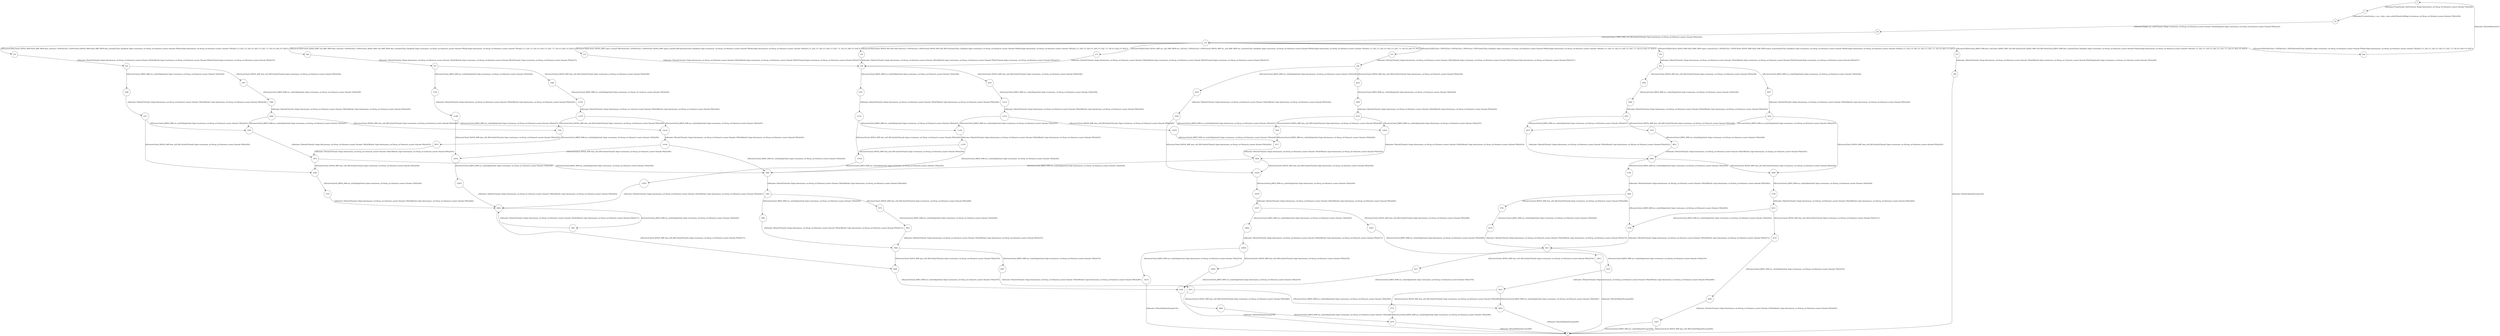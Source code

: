 digraph G {
  0 [shape=circle, ];
  7 [shape=circle, ];
  8 [shape=circle, ];
  18 [shape=circle, ];
  68 [shape=circle, ];
  150 [shape=circle, ];
  268 [shape=circle, ];
  269 [shape=circle, ];
  270 [shape=circle, ];
  272 [shape=circle, ];
  273 [shape=circle, ];
  275 [shape=circle, ];
  276 [shape=circle, ];
  278 [shape=circle, ];
  279 [shape=circle, ];
  507 [shape=circle, ];
  520 [shape=circle, ];
  534 [shape=circle, ];
  548 [shape=circle, ];
  561 [shape=circle, ];
  588 [shape=circle, ];
  1837 [shape=circle, ];
  1846 [shape=circle, ];
  1985 [shape=circle, ];
  2010 [shape=circle, ];
  2023 [shape=circle, ];
  2024 [shape=circle, ];
  2046 [shape=circle, ];
  2047 [shape=circle, ];
  2317 [shape=circle, ];
  2348 [shape=circle, ];
  2424 [shape=circle, ];
  2540 [shape=circle, ];
  2550 [shape=circle, ];
  2669 [shape=circle, ];
  2670 [shape=circle, ];
  2874 [shape=circle, ];
  2940 [shape=circle, ];
  3065 [shape=circle, ];
  3190 [shape=circle, ];
  3383 [shape=circle, ];
  3484 [shape=circle, ];
  3572 [shape=circle, ];
  3582 [shape=circle, ];
  3701 [shape=circle, ];
  3708 [shape=circle, ];
  3906 [shape=circle, ];
  4014 [shape=circle, ];
  4088 [shape=circle, ];
  4097 [shape=circle, ];
  4217 [shape=circle, ];
  4222 [shape=circle, ];
  4415 [shape=circle, ];
  4516 [shape=circle, ];
  4604 [shape=circle, ];
  4609 [shape=circle, ];
  4733 [shape=circle, ];
  5193 [shape=circle, ];
  5194 [shape=circle, ];
  5204 [shape=circle, ];
  5480 [shape=circle, ];
  5499 [shape=circle, ];
  5733 [shape=circle, ];
  5758 [shape=circle, ];
  5991 [shape=circle, ];
  6016 [shape=circle, ];
  6185 [shape=circle, ];
  6379 [shape=circle, ];
  6557 [shape=circle, ];
  6646 [shape=circle, ];
  6735 [shape=circle, ];
  6824 [shape=circle, ];
  6913 [shape=circle, ];
  7555 [shape=circle, ];
  7700 [shape=circle, ];
  7845 [shape=circle, ];
  7991 [shape=circle, ];
  8135 [shape=circle, ];
  8831 [shape=circle, ];
  8974 [shape=circle, ];
  9117 [shape=circle, ];
  9394 [shape=circle, ];
  9824 [shape=circle, ];
  10224 [shape=circle, ];
  10378 [shape=circle, ];
  10527 [shape=circle, ];
  10657 [shape=circle, ];
  10662 [shape=circle, ];
  10811 [shape=circle, ];
  10858 [shape=circle, ];
  11191 [shape=circle, ];
  11192 [shape=circle, ];
  11193 [shape=circle, ];
  11212 [shape=circle, ];
  11239 [shape=circle, ];
  11366 [shape=circle, ];
  11372 [shape=circle, ];
  11578 [shape=circle, ];
  11934 [shape=circle, ];
  11935 [shape=circle, ];
  12010 [shape=circle, ];
  12052 [shape=circle, ];
  12053 [shape=circle, ];
  13227 [shape=circle, ];
  13870 [shape=circle, ];
  14139 [shape=circle, ];
  14140 [shape=circle, ];
  14203 [shape=circle, ];
  14212 [shape=circle, ];
  
  
  0 -> 7 [label="((IAttacker(CTimerEnable 3))(((OTime((k 16)(gie false)(umem_val 0)(reg_val 0)(timerA_counter 0)(mode UM))))()8))",
          ];
  7 -> 18 [label="((IAttacker(CCreateEncl(enc_s enc_e data_s data_e)))(((OTime((k 648)(gie true)(umem_val 0)(reg_val 0)(timerA_counter 0)(mode UM))))()18))",
           ];
  18 -> 68 [label="((IAttacker(CJmpIn enc_s))(((OTime((k 18)(gie true)(umem_val 0)(reg_val 0)(timerA_counter 0)(mode UM)))(OJmpIn((k 3)(gie true)(umem_val 0)(reg_val 0)(timerA_counter 2)(mode PM))))()23))",
            ];
  68 -> 150 [label="((IEnclave(CInst(I_CMP(S_IMM 1)(D_R(R 4)))))(((OTime((k 1)(gie true)(umem_val 0)(reg_val 0)(timerA_counter 3)(mode PM))))()24))",
             ];
  150 -> 268 [label="((IEnclave(CIfZ((CRst(CInst I_NOP))((CInst I_NOP)CRst))))(((OTime_Handle((k 3)(gie true)(umem_val 0)(reg_val 0)(timerA_counter 0)(mode PM))((k 8)(gie false)(umem_val 0)(reg_val 0)(timerA_counter 2)(mode UM))))((S_2 E_2)(S_3 E_3)(S_4 E_4)(S_5 E_5)(S_7 E_7)(S_8 E_8)(S_9 E_9))27))",
              ];
  150 -> 269 [label="((IEnclave(CIfZ(((CInst(I_ADD(S_IMM 1)(D_AMP_MEM data_s)))(CInst I_NOP))((CInst I_NOP)(CInst(I_ADD(S_IMM 1)(D_AMP_MEM data_s)))))))(((OTime_Handle((k 3)(gie true)(umem_val 0)(reg_val 0)(timerA_counter 0)(mode PM))((k 8)(gie false)(umem_val 0)(reg_val 0)(timerA_counter 2)(mode UM))))((S_2 E_2)(S_3 E_3)(S_4 E_4)(S_5 E_5)(S_7 E_7)(S_8 E_8)(S_9 E_9))27))",
              ];
  150 -> 270 [label="((IEnclave(CIfZ(((CInst(I_MOV(S_IMM 42)(D_AMP_MEM data_s)))(CInst I_NOP))((CInst I_NOP)(CInst(I_MOV(S_IMM 42)(D_AMP_MEM data_s)))))))(((OTime_Handle((k 3)(gie true)(umem_val 0)(reg_val 0)(timerA_counter 0)(mode PM))((k 8)(gie false)(umem_val 0)(reg_val 0)(timerA_counter 2)(mode UM))))((S_2 E_2)(S_3 E_3)(S_4 E_4)(S_5 E_5)(S_7 E_7)(S_8 E_8)(S_9 E_9))27))",
              ];
  150 -> 272 [label="((IEnclave(CIfZ(((CInst(I_MOV(S_AMP enc_s)(D_AMP_MEM enc_s)))(CInst I_NOP))((CInst I_NOP)(CInst(I_MOV(S_AMP enc_s)(D_AMP_MEM enc_s)))))))(((OTime_Handle((k 3)(gie true)(umem_val 0)(reg_val 0)(timerA_counter 0)(mode PM))((k 8)(gie false)(umem_val 0)(reg_val 0)(timerA_counter 2)(mode UM))))((S_2 E_2)(S_3 E_3)(S_4 E_4)(S_5 E_5)(S_7 E_7)(S_8 E_8)(S_9 E_9))27))",
              ];
  150 -> 273 [label="((IEnclave(CIfZ(((CInst(I_MOV(S_AMP unprot_mem)(D_R(R 8))))(CInst I_NOP))((CInst I_NOP)(CInst(I_MOV(S_AMP unprot_mem)(D_R(R 8))))))))(((OTime_Handle((k 3)(gie true)(umem_val 0)(reg_val 0)(timerA_counter 0)(mode PM))((k 8)(gie false)(umem_val 0)(reg_val 0)(timerA_counter 2)(mode UM))))((S_2 E_2)(S_3 E_3)(S_4 E_4)(S_5 E_5)(S_7 E_7)(S_8 E_8)(S_9 E_9))27))",
              ];
  150 -> 275 [label="((IEnclave(CIfZ(((CInst I_DINT)(CInst I_NOP))((CInst I_NOP)(CInst I_DINT)))))(((OTime_Handle((k 3)(gie true)(umem_val 0)(reg_val 0)(timerA_counter 0)(mode PM))((k 8)(gie false)(umem_val 0)(reg_val 0)(timerA_counter 2)(mode UM))))((S_2 E_2)(S_3 E_3)(S_4 E_4)(S_5 E_5)(S_7 E_7)(S_8 E_8)(S_9 E_9))27))",
              ];
  150 -> 276 [label="((IEnclave(CIfZ(((CInst(I_MOV(S_IMM 42)(D_AMP_MEM unprot_mem)))(CInst I_NOP))((CInst I_NOP)(CInst(I_MOV(S_IMM 42)(D_AMP_MEM unprot_mem)))))))(((OTime_Handle((k 3)(gie true)(umem_val 0)(reg_val 0)(timerA_counter 0)(mode PM))((k 8)(gie false)(umem_val 0)(reg_val 0)(timerA_counter 2)(mode UM))))((S_2 E_2)(S_3 E_3)(S_4 E_4)(S_5 E_5)(S_7 E_7)(S_8 E_8)(S_9 E_9))27))",
              ];
  150 -> 278 [label="((IEnclave(CIfZ(((CInst(I_MOV(S_R(R 5))(D_R(R 5))))(CInst I_NOP))((CInst I_NOP)(CInst(I_MOV(S_R(R 5))(D_R(R 5))))))))(((OTime_Handle((k 3)(gie true)(umem_val 0)(reg_val 0)(timerA_counter 0)(mode PM))((k 8)(gie false)(umem_val 0)(reg_val 0)(timerA_counter 2)(mode UM))))((S_2 E_2)(S_3 E_3)(S_4 E_4)(S_5 E_5)(S_7 E_7)(S_8 E_8)(S_9 E_9))27))",
              ];
  150 -> 279 [label="((IEnclave(CIfZ(((CInst(I_JMP(S_IMM data_s)))(CInst(I_ADD(S_IMM 1)(D_R(R 4)))))((CInst(I_ADD(S_IMM 1)(D_R(R 4))))(CInst(I_JMP(S_IMM data_s)))))))(((OTime_Handle((k 3)(gie true)(umem_val 0)(reg_val 0)(timerA_counter 0)(mode PM))((k 8)(gie false)(umem_val 0)(reg_val 0)(timerA_counter 2)(mode UM))))((S_2 E_2)(S_3 E_3)(S_4 E_4)(S_5 E_5)(S_7 E_7)(S_8 E_8)(S_9 E_9))27))",
              ];
  268 -> 0 [label="((IAttacker CReti)((OReset)()27))", ];
  269 -> 507 [label="((IAttacker CReti)(((OTime((k 14)(gie false)(umem_val 0)(reg_val 0)(timerA_counter 0)(mode UM)))(OReti((k 2)(gie true)(umem_val 0)(reg_val 0)(timerA_counter 0)(mode PM)))(OTime((k 7)(gie true)(umem_val 0)(reg_val 0)(timerA_counter 0)(mode PM))))()37))",
              ];
  270 -> 520 [label="((IAttacker CReti)(((OTime((k 14)(gie false)(umem_val 0)(reg_val 0)(timerA_counter 0)(mode UM)))(OReti((k 2)(gie true)(umem_val 0)(reg_val 0)(timerA_counter 0)(mode PM)))(OTime((k 8)(gie true)(umem_val 0)(reg_val 0)(timerA_counter 0)(mode PM))))()37))",
              ];
  272 -> 534 [label="((IAttacker CReti)(((OTime((k 14)(gie false)(umem_val 0)(reg_val 0)(timerA_counter 0)(mode UM)))(OReti((k 2)(gie true)(umem_val 0)(reg_val 0)(timerA_counter 0)(mode PM)))(OTime((k 9)(gie true)(umem_val 0)(reg_val 0)(timerA_counter 0)(mode PM))))()37))",
              ];
  273 -> 534 [label="((IAttacker CReti)(((OTime((k 14)(gie false)(umem_val 0)(reg_val 0)(timerA_counter 0)(mode UM)))(OReti((k 2)(gie true)(umem_val 0)(reg_val 0)(timerA_counter 0)(mode PM)))(OTime((k 6)(gie true)(umem_val 0)(reg_val 0)(timerA_counter 0)(mode PM))))()37))",
              ];
  275 -> 548 [label="((IAttacker CReti)(((OTime((k 14)(gie false)(umem_val 0)(reg_val 0)(timerA_counter 0)(mode UM)))(OReti((k 2)(gie true)(umem_val 0)(reg_val 0)(timerA_counter 0)(mode PM)))(OTime((k 4)(gie false)(umem_val 0)(reg_val 0)(timerA_counter 0)(mode PM))))()37))",
              ];
  276 -> 561 [label="((IAttacker CReti)(((OTime((k 14)(gie false)(umem_val 0)(reg_val 0)(timerA_counter 0)(mode UM)))(OReti((k 2)(gie true)(umem_val 0)(reg_val 0)(timerA_counter 0)(mode PM)))(OTime((k 8)(gie true)(umem_val 42)(reg_val 0)(timerA_counter 0)(mode PM))))()37))",
              ];
  278 -> 534 [label="((IAttacker CReti)(((OTime((k 14)(gie false)(umem_val 0)(reg_val 0)(timerA_counter 0)(mode UM)))(OReti((k 2)(gie true)(umem_val 0)(reg_val 0)(timerA_counter 0)(mode PM)))(OTime((k 4)(gie true)(umem_val 0)(reg_val 0)(timerA_counter 0)(mode PM))))()37))",
              ];
  279 -> 588 [label="((IAttacker CReti)(((OTime((k 14)(gie false)(umem_val 0)(reg_val 0)(timerA_counter 0)(mode UM)))(OReti((k 2)(gie true)(umem_val 0)(reg_val 1)(timerA_counter 0)(mode PM)))(OJmpOut((k 3)(gie true)(umem_val 0)(reg_val 1)(timerA_counter 0)(mode UM))))()36))",
              ];
  507 -> 1985 [label="((IEnclave(CInst(I_MOV(S_AMP data_s)(D_R(R 4)))))(((OTime((k 3)(gie true)(umem_val 0)(reg_val 0)(timerA_counter 0)(mode PM))))()38))",
               ];
  507 -> 5194 [label="((IEnclave(CInst(I_JMP(S_IMM enc_e))))(((OJmpOut((k 3)(gie true)(umem_val 0)(reg_val 0)(timerA_counter 0)(mode UM))))()38))",
               ];
  520 -> 1837 [label="((IEnclave(CInst(I_MOV(S_AMP data_s)(D_R(R 4)))))(((OTime((k 3)(gie true)(umem_val 0)(reg_val 0)(timerA_counter 0)(mode PM))))()38))",
               ];
  520 -> 1846 [label="((IEnclave(CInst(I_JMP(S_IMM enc_e))))(((OJmpOut((k 3)(gie true)(umem_val 0)(reg_val 0)(timerA_counter 0)(mode UM))))()38))",
               ];
  534 -> 2010 [label="((IEnclave(CInst(I_MOV(S_AMP data_s)(D_R(R 4)))))(((OTime((k 3)(gie true)(umem_val 0)(reg_val 0)(timerA_counter 0)(mode PM))))()38))",
               ];
  534 -> 5193 [label="((IEnclave(CInst(I_JMP(S_IMM enc_e))))(((OJmpOut((k 3)(gie true)(umem_val 0)(reg_val 0)(timerA_counter 0)(mode UM))))()38))",
               ];
  548 -> 2023 [label="((IEnclave(CInst(I_MOV(S_AMP data_s)(D_R(R 4)))))(((OTime((k 3)(gie false)(umem_val 0)(reg_val 0)(timerA_counter 0)(mode PM))))()38))",
               ];
  548 -> 2024 [label="((IEnclave(CInst(I_JMP(S_IMM enc_e))))(((OJmpOut((k 3)(gie false)(umem_val 0)(reg_val 0)(timerA_counter 0)(mode UM))))()38))",
               ];
  561 -> 2046 [label="((IEnclave(CInst(I_MOV(S_AMP data_s)(D_R(R 4)))))(((OTime((k 3)(gie true)(umem_val 42)(reg_val 0)(timerA_counter 0)(mode PM))))()38))",
               ];
  561 -> 2047 [label="((IEnclave(CInst(I_JMP(S_IMM enc_e))))(((OJmpOut((k 3)(gie true)(umem_val 42)(reg_val 0)(timerA_counter 0)(mode UM))))()38))",
               ];
  588 -> 8 [label="((IAttacker CReti)((OMaybeDiverge)()36))", ];
  1837 -> 5480 [label="((IEnclave(CInst(I_JMP(S_IMM enc_e))))(((OJmpOut((k 3)(gie true)(umem_val 0)(reg_val 2)(timerA_counter 0)(mode UM))))()39))",
                ];
  1846 -> 2317 [label="((IAttacker CReti)(((OTime((k 14)(gie false)(umem_val 0)(reg_val 0)(timerA_counter 0)(mode UM)))(OReti((k 1)(gie false)(umem_val 0)(reg_val 0)(timerA_counter 0)(mode PM))))()44))",
                ];
  1985 -> 11239 [label="((IEnclave(CInst(I_JMP(S_IMM enc_e))))(((OJmpOut((k 3)(gie true)(umem_val 0)(reg_val 1)(timerA_counter 0)(mode UM))))()39))",
                 ];
  2010 -> 11212 [label="((IEnclave(CInst(I_JMP(S_IMM enc_e))))(((OJmpOut((k 3)(gie true)(umem_val 0)(reg_val 0)(timerA_counter 0)(mode UM))))()39))",
                 ];
  2023 -> 5499 [label="((IEnclave(CInst(I_JMP(S_IMM enc_e))))(((OJmpOut((k 3)(gie false)(umem_val 0)(reg_val 0)(timerA_counter 0)(mode UM))))()39))",
                ];
  2024 -> 2348 [label="((IAttacker CReti)(((OTime((k 14)(gie false)(umem_val 0)(reg_val 0)(timerA_counter 0)(mode UM)))(OReti((k 1)(gie false)(umem_val 0)(reg_val 0)(timerA_counter 0)(mode PM))))()44))",
                ];
  2046 -> 5204 [label="((IEnclave(CInst(I_JMP(S_IMM enc_e))))(((OJmpOut((k 3)(gie true)(umem_val 42)(reg_val 0)(timerA_counter 0)(mode UM))))()39))",
                ];
  2047 -> 2424 [label="((IAttacker CReti)(((OTime((k 14)(gie false)(umem_val 42)(reg_val 0)(timerA_counter 0)(mode UM)))(OReti((k 1)(gie false)(umem_val 42)(reg_val 0)(timerA_counter 0)(mode PM))))()44))",
                ];
  2317 -> 2540 [label="((IEnclave(CInst(I_MOV(S_AMP data_s)(D_R(R 4)))))(((OTime((k 3)(gie true)(umem_val 0)(reg_val 0)(timerA_counter 0)(mode PM))))()50))",
                ];
  2317 -> 2550 [label="((IEnclave(CInst(I_JMP(S_IMM enc_e))))(((OJmpOut((k 3)(gie true)(umem_val 0)(reg_val 0)(timerA_counter 0)(mode UM))))()47))",
                ];
  2348 -> 10224 [label="((IEnclave(CInst(I_MOV(S_AMP data_s)(D_R(R 4)))))(((OTime((k 3)(gie false)(umem_val 0)(reg_val 0)(timerA_counter 0)(mode PM))))()50))",
                 ];
  2348 -> 12010 [label="((IEnclave(CInst(I_JMP(S_IMM enc_e))))(((OJmpOut((k 3)(gie false)(umem_val 0)(reg_val 0)(timerA_counter 0)(mode UM))))()47))",
                 ];
  2424 -> 2669 [label="((IEnclave(CInst(I_MOV(S_AMP data_s)(D_R(R 4)))))(((OTime((k 3)(gie true)(umem_val 42)(reg_val 0)(timerA_counter 0)(mode PM))))()50))",
                ];
  2424 -> 2670 [label="((IEnclave(CInst(I_JMP(S_IMM enc_e))))(((OJmpOut((k 3)(gie true)(umem_val 42)(reg_val 0)(timerA_counter 0)(mode UM))))()47))",
                ];
  2540 -> 5733 [label="((IEnclave(CInst(I_JMP(S_IMM enc_e))))(((OJmpOut((k 3)(gie true)(umem_val 0)(reg_val 2)(timerA_counter 0)(mode UM))))()59))",
                ];
  2550 -> 2874 [label="((IAttacker CReti)(((OTime((k 14)(gie false)(umem_val 0)(reg_val 0)(timerA_counter 0)(mode UM)))(OReti((k 1)(gie false)(umem_val 0)(reg_val 0)(timerA_counter 0)(mode PM))))()53))",
                ];
  2669 -> 5758 [label="((IEnclave(CInst(I_JMP(S_IMM enc_e))))(((OJmpOut((k 3)(gie true)(umem_val 42)(reg_val 0)(timerA_counter 0)(mode UM))))()59))",
                ];
  2670 -> 2940 [label="((IAttacker CReti)(((OTime((k 14)(gie false)(umem_val 42)(reg_val 0)(timerA_counter 0)(mode UM)))(OReti((k 1)(gie false)(umem_val 42)(reg_val 0)(timerA_counter 0)(mode PM))))()53))",
                ];
  2874 -> 2540 [label="((IEnclave(CInst(I_MOV(S_AMP data_s)(D_R(R 4)))))(((OTime((k 3)(gie true)(umem_val 0)(reg_val 0)(timerA_counter 0)(mode PM))))()58))",
                ];
  2874 -> 3065 [label="((IEnclave(CInst(I_JMP(S_IMM enc_e))))(((OJmpOut((k 3)(gie true)(umem_val 0)(reg_val 0)(timerA_counter 0)(mode UM))))()56))",
                ];
  2940 -> 2669 [label="((IEnclave(CInst(I_MOV(S_AMP data_s)(D_R(R 4)))))(((OTime((k 3)(gie true)(umem_val 42)(reg_val 0)(timerA_counter 0)(mode PM))))()58))",
                ];
  2940 -> 3190 [label="((IEnclave(CInst(I_JMP(S_IMM enc_e))))(((OJmpOut((k 3)(gie true)(umem_val 42)(reg_val 0)(timerA_counter 0)(mode UM))))()56))",
                ];
  3065 -> 3383 [label="((IAttacker CReti)(((OTime((k 14)(gie false)(umem_val 0)(reg_val 0)(timerA_counter 0)(mode UM)))(OReti((k 1)(gie false)(umem_val 0)(reg_val 0)(timerA_counter 0)(mode PM))))()62))",
                ];
  3190 -> 3484 [label="((IAttacker CReti)(((OTime((k 14)(gie false)(umem_val 42)(reg_val 0)(timerA_counter 0)(mode UM)))(OReti((k 1)(gie false)(umem_val 42)(reg_val 0)(timerA_counter 0)(mode PM))))()62))",
                ];
  3383 -> 3572 [label="((IEnclave(CInst(I_MOV(S_AMP data_s)(D_R(R 4)))))(((OTime((k 3)(gie true)(umem_val 0)(reg_val 0)(timerA_counter 0)(mode PM))))()68))",
                ];
  3383 -> 3582 [label="((IEnclave(CInst(I_JMP(S_IMM enc_e))))(((OJmpOut((k 3)(gie true)(umem_val 0)(reg_val 0)(timerA_counter 0)(mode UM))))()65))",
                ];
  3484 -> 3701 [label="((IEnclave(CInst(I_MOV(S_AMP data_s)(D_R(R 4)))))(((OTime((k 3)(gie true)(umem_val 42)(reg_val 0)(timerA_counter 0)(mode PM))))()68))",
                ];
  3484 -> 3708 [label="((IEnclave(CInst(I_JMP(S_IMM enc_e))))(((OJmpOut((k 3)(gie true)(umem_val 42)(reg_val 0)(timerA_counter 0)(mode UM))))()65))",
                ];
  3572 -> 5991 [label="((IEnclave(CInst(I_JMP(S_IMM enc_e))))(((OJmpOut((k 3)(gie true)(umem_val 0)(reg_val 2)(timerA_counter 0)(mode UM))))()69))",
                ];
  3582 -> 3906 [label="((IAttacker CReti)(((OTime((k 14)(gie false)(umem_val 0)(reg_val 0)(timerA_counter 0)(mode UM)))(OReti((k 1)(gie false)(umem_val 0)(reg_val 0)(timerA_counter 0)(mode PM))))()71))",
                ];
  3701 -> 6016 [label="((IEnclave(CInst(I_JMP(S_IMM enc_e))))(((OJmpOut((k 3)(gie true)(umem_val 42)(reg_val 0)(timerA_counter 0)(mode UM))))()69))",
                ];
  3708 -> 4014 [label="((IAttacker CReti)(((OTime((k 14)(gie false)(umem_val 42)(reg_val 0)(timerA_counter 0)(mode UM)))(OReti((k 1)(gie false)(umem_val 42)(reg_val 0)(timerA_counter 0)(mode PM))))()71))",
                ];
  3906 -> 4088 [label="((IEnclave(CInst(I_MOV(S_AMP data_s)(D_R(R 4)))))(((OTime((k 3)(gie true)(umem_val 0)(reg_val 0)(timerA_counter 0)(mode PM))))()78))",
                ];
  3906 -> 4097 [label="((IEnclave(CInst(I_JMP(S_IMM enc_e))))(((OJmpOut((k 3)(gie true)(umem_val 0)(reg_val 0)(timerA_counter 0)(mode UM))))()74))",
                ];
  4014 -> 4217 [label="((IEnclave(CInst(I_MOV(S_AMP data_s)(D_R(R 4)))))(((OTime((k 3)(gie true)(umem_val 42)(reg_val 0)(timerA_counter 0)(mode PM))))()78))",
                ];
  4014 -> 4222 [label="((IEnclave(CInst(I_JMP(S_IMM enc_e))))(((OJmpOut((k 3)(gie true)(umem_val 42)(reg_val 0)(timerA_counter 0)(mode UM))))()74))",
                ];
  4088 -> 6185 [label="((IEnclave(CInst(I_JMP(S_IMM enc_e))))(((OJmpOut((k 3)(gie true)(umem_val 0)(reg_val 2)(timerA_counter 0)(mode UM))))()79))",
                ];
  4097 -> 4415 [label="((IAttacker CReti)(((OTime((k 14)(gie false)(umem_val 0)(reg_val 0)(timerA_counter 0)(mode UM)))(OReti((k 1)(gie false)(umem_val 0)(reg_val 0)(timerA_counter 0)(mode PM))))()80))",
                ];
  4217 -> 6185 [label="((IEnclave(CInst(I_JMP(S_IMM enc_e))))(((OJmpOut((k 3)(gie true)(umem_val 42)(reg_val 0)(timerA_counter 0)(mode UM))))()79))",
                ];
  4222 -> 4516 [label="((IAttacker CReti)(((OTime((k 14)(gie false)(umem_val 42)(reg_val 0)(timerA_counter 0)(mode UM)))(OReti((k 1)(gie false)(umem_val 42)(reg_val 0)(timerA_counter 0)(mode PM))))()80))",
                ];
  4415 -> 4604 [label="((IEnclave(CInst(I_MOV(S_AMP data_s)(D_R(R 4)))))(((OTime((k 3)(gie true)(umem_val 0)(reg_val 0)(timerA_counter 0)(mode PM))))()88))",
                ];
  4415 -> 4609 [label="((IEnclave(CInst(I_JMP(S_IMM enc_e))))(((OJmpOut((k 3)(gie true)(umem_val 0)(reg_val 0)(timerA_counter 0)(mode UM))))()83))",
                ];
  4516 -> 4609 [label="((IEnclave(CInst(I_JMP(S_IMM enc_e))))(((OJmpOut((k 3)(gie true)(umem_val 42)(reg_val 0)(timerA_counter 0)(mode UM))))()83))",
                ];
  4516 -> 4733 [label="((IEnclave(CInst(I_MOV(S_AMP data_s)(D_R(R 4)))))(((OTime((k 3)(gie true)(umem_val 42)(reg_val 0)(timerA_counter 0)(mode PM))))()88))",
                ];
  4604 -> 6379 [label="((IEnclave(CInst(I_JMP(S_IMM enc_e))))(((OJmpOut((k 3)(gie true)(umem_val 0)(reg_val 2)(timerA_counter 0)(mode UM))))()89))",
                ];
  4609 -> 8 [label="((IAttacker CReti)((OMaybeDiverge)()83))", ];
  4733 -> 6379 [label="((IEnclave(CInst(I_JMP(S_IMM enc_e))))(((OJmpOut((k 3)(gie true)(umem_val 42)(reg_val 0)(timerA_counter 0)(mode UM))))()89))",
                ];
  5193 -> 11191 [label="((IAttacker CReti)(((OTime((k 14)(gie false)(umem_val 0)(reg_val 0)(timerA_counter 0)(mode UM)))(OReti((k 1)(gie false)(umem_val 0)(reg_val 0)(timerA_counter 0)(mode PM))))()44))",
                 ];
  5194 -> 11366 [label="((IAttacker CReti)(((OTime((k 14)(gie false)(umem_val 0)(reg_val 0)(timerA_counter 0)(mode UM)))(OReti((k 1)(gie false)(umem_val 0)(reg_val 0)(timerA_counter 0)(mode PM))))()44))",
                 ];
  5204 -> 6557 [label="((IAttacker CReti)(((OTime((k 14)(gie false)(umem_val 42)(reg_val 0)(timerA_counter 0)(mode UM)))(OReti((k 1)(gie false)(umem_val 42)(reg_val 0)(timerA_counter 0)(mode PM))))()45))",
                ];
  5480 -> 6646 [label="((IAttacker CReti)(((OTime((k 14)(gie false)(umem_val 0)(reg_val 2)(timerA_counter 0)(mode UM)))(OReti((k 1)(gie false)(umem_val 0)(reg_val 2)(timerA_counter 0)(mode PM))))()45))",
                ];
  5499 -> 6735 [label="((IAttacker CReti)(((OTime((k 14)(gie false)(umem_val 0)(reg_val 0)(timerA_counter 0)(mode UM)))(OReti((k 1)(gie false)(umem_val 0)(reg_val 0)(timerA_counter 0)(mode PM))))()45))",
                ];
  5733 -> 6824 [label="((IAttacker CReti)(((OTime((k 14)(gie false)(umem_val 0)(reg_val 2)(timerA_counter 0)(mode UM)))(OReti((k 1)(gie false)(umem_val 0)(reg_val 2)(timerA_counter 0)(mode PM))))()65))",
                ];
  5758 -> 6913 [label="((IAttacker CReti)(((OTime((k 14)(gie false)(umem_val 42)(reg_val 0)(timerA_counter 0)(mode UM)))(OReti((k 1)(gie false)(umem_val 42)(reg_val 0)(timerA_counter 0)(mode PM))))()65))",
                ];
  5991 -> 3906 [label="((IAttacker CReti)(((OTime((k 14)(gie false)(umem_val 0)(reg_val 2)(timerA_counter 0)(mode UM)))(OReti((k 1)(gie false)(umem_val 0)(reg_val 2)(timerA_counter 0)(mode PM))))()75))",
                ];
  6016 -> 4014 [label="((IAttacker CReti)(((OTime((k 14)(gie false)(umem_val 42)(reg_val 0)(timerA_counter 0)(mode UM)))(OReti((k 1)(gie false)(umem_val 42)(reg_val 0)(timerA_counter 0)(mode PM))))()75))",
                ];
  6185 -> 8 [label="((IAttacker CReti)((OMaybeDiverge)()79))", ];
  6379 -> 8 [label="((IAttacker CReti)((OMaybeDiverge)()89))", ];
  6557 -> 2670 [label="((IEnclave(CInst(I_JMP(S_IMM enc_e))))(((OJmpOut((k 3)(gie true)(umem_val 42)(reg_val 0)(timerA_counter 0)(mode UM))))()47))",
                ];
  6557 -> 7555 [label="((IEnclave(CInst(I_MOV(S_AMP data_s)(D_R(R 4)))))(((OTime((k 3)(gie true)(umem_val 42)(reg_val 0)(timerA_counter 0)(mode PM))))()48))",
                ];
  6646 -> 2550 [label="((IEnclave(CInst(I_JMP(S_IMM enc_e))))(((OJmpOut((k 3)(gie true)(umem_val 0)(reg_val 0)(timerA_counter 0)(mode UM))))()47))",
                ];
  6646 -> 7700 [label="((IEnclave(CInst(I_MOV(S_AMP data_s)(D_R(R 4)))))(((OTime((k 3)(gie true)(umem_val 0)(reg_val 0)(timerA_counter 0)(mode PM))))()48))",
                ];
  6735 -> 7845 [label="((IEnclave(CInst(I_MOV(S_AMP data_s)(D_R(R 4)))))(((OTime((k 3)(gie false)(umem_val 0)(reg_val 0)(timerA_counter 0)(mode PM))))()48))",
                ];
  6735 -> 12010 [label="((IEnclave(CInst(I_JMP(S_IMM enc_e))))(((OJmpOut((k 3)(gie false)(umem_val 0)(reg_val 0)(timerA_counter 0)(mode UM))))()47))",
                 ];
  6824 -> 4088 [label="((IEnclave(CInst(I_MOV(S_AMP data_s)(D_R(R 4)))))(((OTime((k 3)(gie true)(umem_val 0)(reg_val 0)(timerA_counter 0)(mode PM))))()71))",
                ];
  6824 -> 7991 [label="((IEnclave(CInst(I_JMP(S_IMM enc_e))))(((OJmpOut((k 3)(gie true)(umem_val 0)(reg_val 0)(timerA_counter 0)(mode UM))))()65))",
                ];
  6913 -> 3708 [label="((IEnclave(CInst(I_JMP(S_IMM enc_e))))(((OJmpOut((k 3)(gie true)(umem_val 42)(reg_val 0)(timerA_counter 0)(mode UM))))()65))",
                ];
  6913 -> 8135 [label="((IEnclave(CInst(I_MOV(S_AMP data_s)(D_R(R 4)))))(((OTime((k 3)(gie true)(umem_val 42)(reg_val 0)(timerA_counter 0)(mode PM))))()71))",
                ];
  7555 -> 8831 [label="((IEnclave(CInst(I_JMP(S_IMM enc_e))))(((OJmpOut((k 3)(gie true)(umem_val 42)(reg_val 0)(timerA_counter 0)(mode UM))))()49))",
                ];
  7700 -> 8974 [label="((IEnclave(CInst(I_JMP(S_IMM enc_e))))(((OJmpOut((k 3)(gie true)(umem_val 0)(reg_val 2)(timerA_counter 0)(mode UM))))()49))",
                ];
  7845 -> 9117 [label="((IEnclave(CInst(I_JMP(S_IMM enc_e))))(((OJmpOut((k 3)(gie false)(umem_val 0)(reg_val 0)(timerA_counter 0)(mode UM))))()49))",
                ];
  7991 -> 6824 [label="((IAttacker CReti)(((OTime((k 14)(gie false)(umem_val 0)(reg_val 0)(timerA_counter 0)(mode UM)))(OReti((k 1)(gie false)(umem_val 0)(reg_val 0)(timerA_counter 0)(mode PM))))()71))",
                ];
  8135 -> 9394 [label="((IEnclave(CInst(I_JMP(S_IMM enc_e))))(((OJmpOut((k 3)(gie true)(umem_val 42)(reg_val 0)(timerA_counter 0)(mode UM))))()79))",
                ];
  8831 -> 2940 [label="((IAttacker CReti)(((OTime((k 14)(gie false)(umem_val 42)(reg_val 0)(timerA_counter 0)(mode UM)))(OReti((k 1)(gie false)(umem_val 42)(reg_val 0)(timerA_counter 0)(mode PM))))()55))",
                ];
  8974 -> 2874 [label="((IAttacker CReti)(((OTime((k 14)(gie false)(umem_val 0)(reg_val 2)(timerA_counter 0)(mode UM)))(OReti((k 1)(gie false)(umem_val 0)(reg_val 2)(timerA_counter 0)(mode PM))))()55))",
                ];
  9117 -> 9824 [label="((IAttacker CReti)(((OTime((k 14)(gie false)(umem_val 0)(reg_val 0)(timerA_counter 0)(mode UM)))(OReti((k 1)(gie false)(umem_val 0)(reg_val 0)(timerA_counter 0)(mode PM))))()55))",
                ];
  9394 -> 13227 [label="((IAttacker CReti)(((OTime((k 14)(gie false)(umem_val 42)(reg_val 0)(timerA_counter 0)(mode UM)))(OReti((k 1)(gie false)(umem_val 42)(reg_val 0)(timerA_counter 0)(mode PM))))()85))",
                 ];
  9824 -> 3065 [label="((IEnclave(CInst(I_JMP(S_IMM enc_e))))(((OJmpOut((k 3)(gie false)(umem_val 0)(reg_val 0)(timerA_counter 0)(mode UM))))()56))",
                ];
  9824 -> 10224 [label="((IEnclave(CInst(I_MOV(S_AMP data_s)(D_R(R 4)))))(((OTime((k 3)(gie false)(umem_val 0)(reg_val 0)(timerA_counter 0)(mode PM))))()58))",
                 ];
  10224 -> 10378 [label="((IEnclave(CInst(I_JMP(S_IMM enc_e))))(((OJmpOut((k 3)(gie false)(umem_val 0)(reg_val 0)(timerA_counter 0)(mode UM))))()59))",
                  ];
  10378 -> 10527 [label="((IAttacker CReti)(((OTime((k 14)(gie false)(umem_val 0)(reg_val 0)(timerA_counter 0)(mode UM)))(OReti((k 1)(gie false)(umem_val 0)(reg_val 0)(timerA_counter 0)(mode PM))))()65))",
                  ];
  10527 -> 10657 [label="((IEnclave(CInst(I_MOV(S_AMP data_s)(D_R(R 4)))))(((OTime((k 3)(gie false)(umem_val 0)(reg_val 0)(timerA_counter 0)(mode PM))))()68))",
                  ];
  10527 -> 10662 [label="((IEnclave(CInst(I_JMP(S_IMM enc_e))))(((OJmpOut((k 3)(gie false)(umem_val 0)(reg_val 0)(timerA_counter 0)(mode UM))))()65))",
                  ];
  10657 -> 10811 [label="((IEnclave(CInst(I_JMP(S_IMM enc_e))))(((OJmpOut((k 3)(gie false)(umem_val 0)(reg_val 0)(timerA_counter 0)(mode UM))))()69))",
                  ];
  10662 -> 10858 [label="((IAttacker CReti)(((OTime((k 14)(gie false)(umem_val 0)(reg_val 0)(timerA_counter 0)(mode UM)))(OReti((k 1)(gie false)(umem_val 0)(reg_val 0)(timerA_counter 0)(mode PM))))()71))",
                  ];
  10811 -> 8 [label="((IAttacker CReti)((OMaybeDiverge)()69))", ];
  10858 -> 14203 [label="((IEnclave(CInst(I_MOV(S_AMP data_s)(D_R(R 4)))))(((OTime((k 3)(gie false)(umem_val 0)(reg_val 0)(timerA_counter 0)(mode PM))))()78))",
                  ];
  10858 -> 14212 [label="((IEnclave(CInst(I_JMP(S_IMM enc_e))))(((OJmpOut((k 3)(gie false)(umem_val 0)(reg_val 0)(timerA_counter 0)(mode UM))))()74))",
                  ];
  11191 -> 11192 [label="((IEnclave(CInst(I_JMP(S_IMM enc_e))))(((OJmpOut((k 3)(gie true)(umem_val 0)(reg_val 0)(timerA_counter 0)(mode UM))))()47))",
                  ];
  11191 -> 11934 [label="((IEnclave(CInst(I_MOV(S_AMP data_s)(D_R(R 4)))))(((OTime((k 3)(gie true)(umem_val 0)(reg_val 0)(timerA_counter 0)(mode PM))))()50))",
                  ];
  11192 -> 11193 [label="((IAttacker CReti)(((OTime((k 14)(gie false)(umem_val 0)(reg_val 0)(timerA_counter 0)(mode UM)))(OReti((k 1)(gie false)(umem_val 0)(reg_val 0)(timerA_counter 0)(mode PM))))()53))",
                  ];
  11193 -> 3065 [label="((IEnclave(CInst(I_JMP(S_IMM enc_e))))(((OJmpOut((k 3)(gie true)(umem_val 0)(reg_val 0)(timerA_counter 0)(mode UM))))()56))",
                 ];
  11193 -> 11934 [label="((IEnclave(CInst(I_MOV(S_AMP data_s)(D_R(R 4)))))(((OTime((k 3)(gie true)(umem_val 0)(reg_val 0)(timerA_counter 0)(mode PM))))()58))",
                  ];
  11212 -> 11372 [label="((IAttacker CReti)(((OTime((k 14)(gie false)(umem_val 0)(reg_val 0)(timerA_counter 0)(mode UM)))(OReti((k 1)(gie false)(umem_val 0)(reg_val 0)(timerA_counter 0)(mode PM))))()45))",
                  ];
  11239 -> 11578 [label="((IAttacker CReti)(((OTime((k 14)(gie false)(umem_val 0)(reg_val 1)(timerA_counter 0)(mode UM)))(OReti((k 1)(gie false)(umem_val 0)(reg_val 1)(timerA_counter 0)(mode PM))))()45))",
                  ];
  11366 -> 12052 [label="((IEnclave(CInst(I_MOV(S_AMP data_s)(D_R(R 4)))))(((OTime((k 3)(gie true)(umem_val 0)(reg_val 0)(timerA_counter 0)(mode PM))))()50))",
                  ];
  11366 -> 14139 [label="((IEnclave(CInst(I_JMP(S_IMM enc_e))))(((OJmpOut((k 3)(gie true)(umem_val 0)(reg_val 0)(timerA_counter 0)(mode UM))))()47))",
                  ];
  11372 -> 11192 [label="((IEnclave(CInst(I_JMP(S_IMM enc_e))))(((OJmpOut((k 3)(gie true)(umem_val 0)(reg_val 0)(timerA_counter 0)(mode UM))))()47))",
                  ];
  11372 -> 13870 [label="((IEnclave(CInst(I_MOV(S_AMP data_s)(D_R(R 4)))))(((OTime((k 3)(gie true)(umem_val 0)(reg_val 0)(timerA_counter 0)(mode PM))))()48))",
                  ];
  11578 -> 7700 [label="((IEnclave(CInst(I_MOV(S_AMP data_s)(D_R(R 4)))))(((OTime((k 3)(gie true)(umem_val 0)(reg_val 0)(timerA_counter 0)(mode PM))))()48))",
                 ];
  11578 -> 14139 [label="((IEnclave(CInst(I_JMP(S_IMM enc_e))))(((OJmpOut((k 3)(gie true)(umem_val 0)(reg_val 0)(timerA_counter 0)(mode UM))))()47))",
                  ];
  11934 -> 11935 [label="((IEnclave(CInst(I_JMP(S_IMM enc_e))))(((OJmpOut((k 3)(gie true)(umem_val 0)(reg_val 0)(timerA_counter 0)(mode UM))))()59))",
                  ];
  11935 -> 6824 [label="((IAttacker CReti)(((OTime((k 14)(gie false)(umem_val 0)(reg_val 0)(timerA_counter 0)(mode UM)))(OReti((k 1)(gie false)(umem_val 0)(reg_val 0)(timerA_counter 0)(mode PM))))()65))",
                 ];
  12010 -> 9824 [label="((IAttacker CReti)(((OTime((k 14)(gie false)(umem_val 0)(reg_val 0)(timerA_counter 0)(mode UM)))(OReti((k 1)(gie false)(umem_val 0)(reg_val 0)(timerA_counter 0)(mode PM))))()53))",
                 ];
  12052 -> 12053 [label="((IEnclave(CInst(I_JMP(S_IMM enc_e))))(((OJmpOut((k 3)(gie true)(umem_val 0)(reg_val 3)(timerA_counter 0)(mode UM))))()59))",
                  ];
  12053 -> 6824 [label="((IAttacker CReti)(((OTime((k 14)(gie false)(umem_val 0)(reg_val 3)(timerA_counter 0)(mode UM)))(OReti((k 1)(gie false)(umem_val 0)(reg_val 3)(timerA_counter 0)(mode PM))))()65))",
                 ];
  13227 -> 8 [label="((IEnclave(CInst(I_MOV(S_AMP data_s)(D_R(R 4)))))((OMaybeDiverge)()85))",
              ];
  13227 -> 8 [label="((IEnclave(CInst(I_JMP(S_IMM enc_e))))((OMaybeDiverge)()85))",
              ];
  13870 -> 9117 [label="((IEnclave(CInst(I_JMP(S_IMM enc_e))))(((OJmpOut((k 3)(gie true)(umem_val 0)(reg_val 0)(timerA_counter 0)(mode UM))))()49))",
                 ];
  14139 -> 14140 [label="((IAttacker CReti)(((OTime((k 14)(gie false)(umem_val 0)(reg_val 0)(timerA_counter 0)(mode UM)))(OReti((k 1)(gie false)(umem_val 0)(reg_val 0)(timerA_counter 0)(mode PM))))()53))",
                  ];
  14140 -> 3065 [label="((IEnclave(CInst(I_JMP(S_IMM enc_e))))(((OJmpOut((k 3)(gie true)(umem_val 0)(reg_val 0)(timerA_counter 0)(mode UM))))()56))",
                 ];
  14140 -> 12052 [label="((IEnclave(CInst(I_MOV(S_AMP data_s)(D_R(R 4)))))(((OTime((k 3)(gie true)(umem_val 0)(reg_val 0)(timerA_counter 0)(mode PM))))()58))",
                  ];
  14203 -> 6185 [label="((IEnclave(CInst(I_JMP(S_IMM enc_e))))(((OJmpOut((k 3)(gie false)(umem_val 0)(reg_val 0)(timerA_counter 0)(mode UM))))()79))",
                 ];
  14212 -> 8 [label="((IAttacker CReti)((OMaybeDiverge)()74))", ];
  
  }